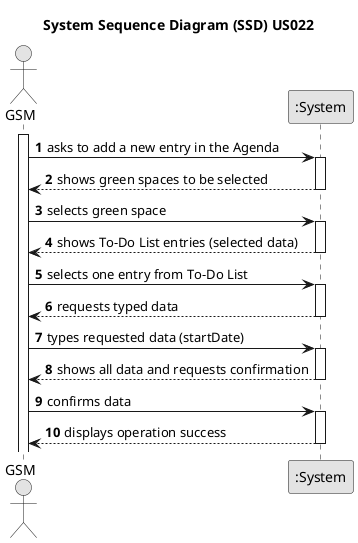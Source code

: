 @startuml
skinparam monochrome true
skinparam packageStyle rectangle
skinparam shadowing false

title System Sequence Diagram (SSD) US022

autonumber

actor "GSM" as Employee
participant ":System" as System
activate Employee

    Employee -> System : asks to add a new entry in the Agenda
    activate System

        System --> Employee : shows green spaces to be selected
    deactivate System

    Employee -> System : selects green space
    activate System

    System --> Employee : shows To-Do List entries (selected data)
        deactivate System

        Employee -> System : selects one entry from To-Do List
        activate System

        System --> Employee : requests typed data
    deactivate System

    Employee -> System : types requested data (startDate)
    activate System

        System --> Employee : shows all data and requests confirmation
    deactivate System

    Employee -> System : confirms data
    activate System

        System --> Employee : displays operation success
    deactivate System

@enduml